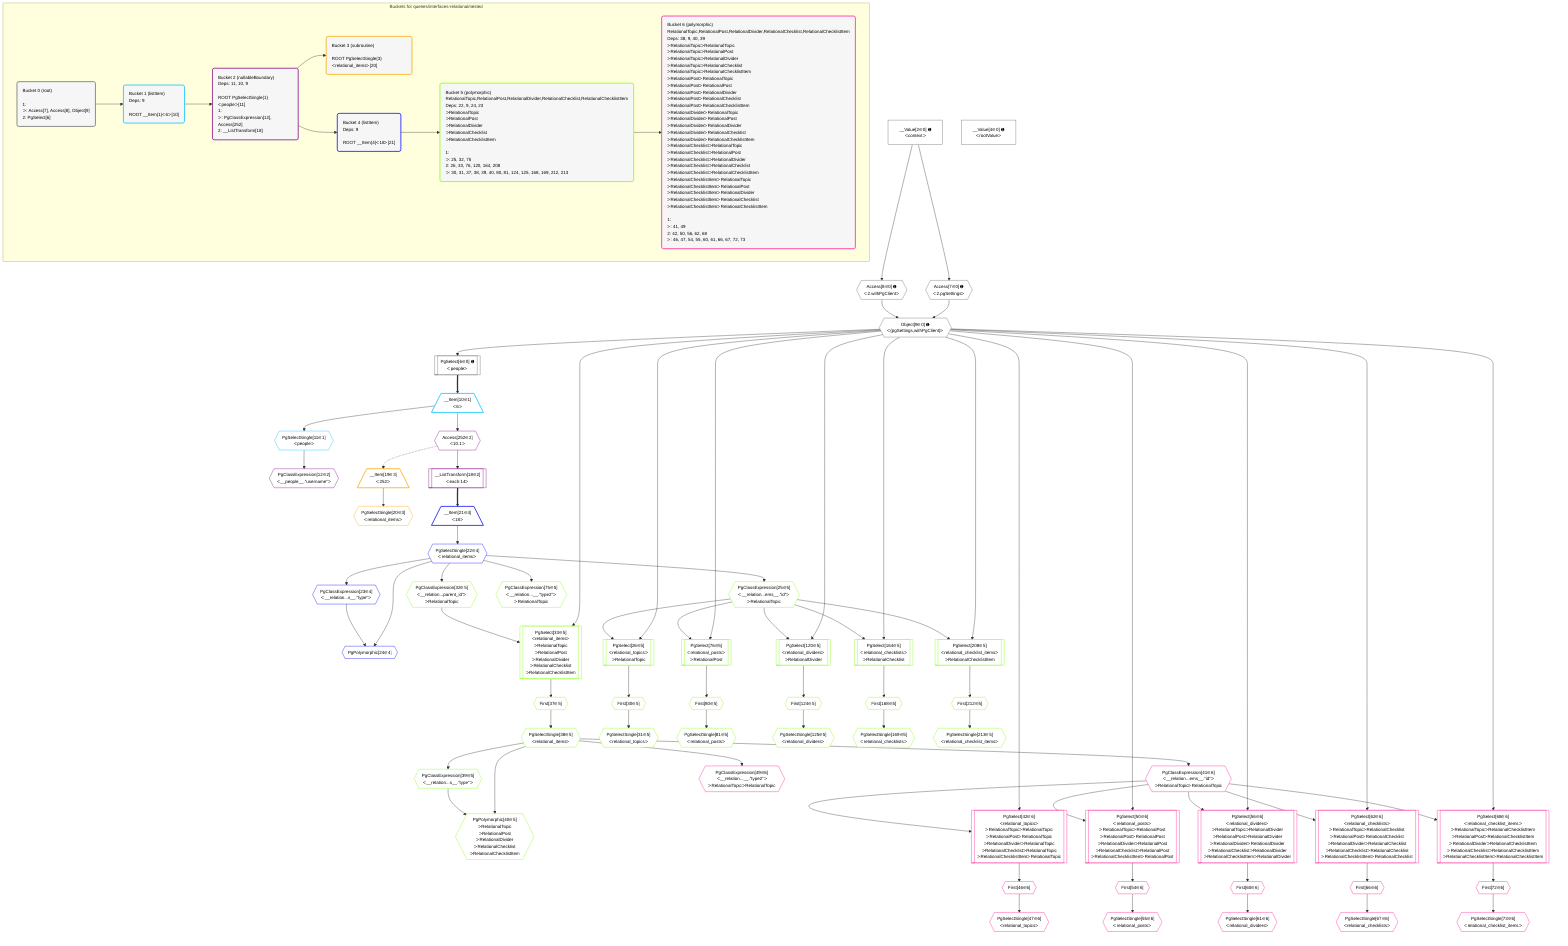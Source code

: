%%{init: {'themeVariables': { 'fontSize': '12px'}}}%%
graph TD
    classDef path fill:#eee,stroke:#000,color:#000
    classDef plan fill:#fff,stroke-width:1px,color:#000
    classDef itemplan fill:#fff,stroke-width:2px,color:#000
    classDef unbatchedplan fill:#dff,stroke-width:1px,color:#000
    classDef sideeffectplan fill:#fcc,stroke-width:2px,color:#000
    classDef bucket fill:#f6f6f6,color:#000,stroke-width:2px,text-align:left


    %% plan dependencies
    Object9{{"Object[9∈0] ➊<br />ᐸ{pgSettings,withPgClient}ᐳ"}}:::plan
    Access7{{"Access[7∈0] ➊<br />ᐸ2.pgSettingsᐳ"}}:::plan
    Access8{{"Access[8∈0] ➊<br />ᐸ2.withPgClientᐳ"}}:::plan
    Access7 & Access8 --> Object9
    PgSelect6[["PgSelect[6∈0] ➊<br />ᐸpeopleᐳ"]]:::plan
    Object9 --> PgSelect6
    __Value2["__Value[2∈0] ➊<br />ᐸcontextᐳ"]:::plan
    __Value2 --> Access7
    __Value2 --> Access8
    __Value4["__Value[4∈0] ➊<br />ᐸrootValueᐳ"]:::plan
    __Item10[/"__Item[10∈1]<br />ᐸ6ᐳ"\]:::itemplan
    PgSelect6 ==> __Item10
    PgSelectSingle11{{"PgSelectSingle[11∈1]<br />ᐸpeopleᐳ"}}:::plan
    __Item10 --> PgSelectSingle11
    PgClassExpression12{{"PgClassExpression[12∈2]<br />ᐸ__people__.”username”ᐳ"}}:::plan
    PgSelectSingle11 --> PgClassExpression12
    __ListTransform18[["__ListTransform[18∈2]<br />ᐸeach:14ᐳ"]]:::plan
    Access252{{"Access[252∈2]<br />ᐸ10.1ᐳ"}}:::plan
    Access252 --> __ListTransform18
    __Item10 --> Access252
    __Item19[/"__Item[19∈3]<br />ᐸ252ᐳ"\]:::itemplan
    Access252 -.-> __Item19
    PgSelectSingle20{{"PgSelectSingle[20∈3]<br />ᐸrelational_itemsᐳ"}}:::plan
    __Item19 --> PgSelectSingle20
    PgPolymorphic24{{"PgPolymorphic[24∈4]"}}:::plan
    PgSelectSingle22{{"PgSelectSingle[22∈4]<br />ᐸrelational_itemsᐳ"}}:::plan
    PgClassExpression23{{"PgClassExpression[23∈4]<br />ᐸ__relation...s__.”type”ᐳ"}}:::plan
    PgSelectSingle22 & PgClassExpression23 --> PgPolymorphic24
    __Item21[/"__Item[21∈4]<br />ᐸ18ᐳ"\]:::itemplan
    __ListTransform18 ==> __Item21
    __Item21 --> PgSelectSingle22
    PgSelectSingle22 --> PgClassExpression23
    PgSelect26[["PgSelect[26∈5]<br />ᐸrelational_topicsᐳ<br />ᐳRelationalTopic"]]:::plan
    PgClassExpression25{{"PgClassExpression[25∈5]<br />ᐸ__relation...ems__.”id”ᐳ<br />ᐳRelationalTopic"}}:::plan
    Object9 & PgClassExpression25 --> PgSelect26
    PgSelect33[["PgSelect[33∈5]<br />ᐸrelational_itemsᐳ<br />ᐳRelationalTopic<br />ᐳRelationalPost<br />ᐳRelationalDivider<br />ᐳRelationalChecklist<br />ᐳRelationalChecklistItem"]]:::plan
    PgClassExpression32{{"PgClassExpression[32∈5]<br />ᐸ__relation...parent_id”ᐳ<br />ᐳRelationalTopic"}}:::plan
    Object9 & PgClassExpression32 --> PgSelect33
    PgPolymorphic40{{"PgPolymorphic[40∈5]<br />ᐳRelationalTopic<br />ᐳRelationalPost<br />ᐳRelationalDivider<br />ᐳRelationalChecklist<br />ᐳRelationalChecklistItem"}}:::plan
    PgSelectSingle38{{"PgSelectSingle[38∈5]<br />ᐸrelational_itemsᐳ"}}:::plan
    PgClassExpression39{{"PgClassExpression[39∈5]<br />ᐸ__relation...s__.”type”ᐳ"}}:::plan
    PgSelectSingle38 & PgClassExpression39 --> PgPolymorphic40
    PgSelect76[["PgSelect[76∈5]<br />ᐸrelational_postsᐳ<br />ᐳRelationalPost"]]:::plan
    Object9 & PgClassExpression25 --> PgSelect76
    PgSelect120[["PgSelect[120∈5]<br />ᐸrelational_dividersᐳ<br />ᐳRelationalDivider"]]:::plan
    Object9 & PgClassExpression25 --> PgSelect120
    PgSelect164[["PgSelect[164∈5]<br />ᐸrelational_checklistsᐳ<br />ᐳRelationalChecklist"]]:::plan
    Object9 & PgClassExpression25 --> PgSelect164
    PgSelect208[["PgSelect[208∈5]<br />ᐸrelational_checklist_itemsᐳ<br />ᐳRelationalChecklistItem"]]:::plan
    Object9 & PgClassExpression25 --> PgSelect208
    PgSelectSingle22 --> PgClassExpression25
    First30{{"First[30∈5]"}}:::plan
    PgSelect26 --> First30
    PgSelectSingle31{{"PgSelectSingle[31∈5]<br />ᐸrelational_topicsᐳ"}}:::plan
    First30 --> PgSelectSingle31
    PgSelectSingle22 --> PgClassExpression32
    First37{{"First[37∈5]"}}:::plan
    PgSelect33 --> First37
    First37 --> PgSelectSingle38
    PgSelectSingle38 --> PgClassExpression39
    PgClassExpression75{{"PgClassExpression[75∈5]<br />ᐸ__relation...__.”type2”ᐳ<br />ᐳRelationalTopic"}}:::plan
    PgSelectSingle22 --> PgClassExpression75
    First80{{"First[80∈5]"}}:::plan
    PgSelect76 --> First80
    PgSelectSingle81{{"PgSelectSingle[81∈5]<br />ᐸrelational_postsᐳ"}}:::plan
    First80 --> PgSelectSingle81
    First124{{"First[124∈5]"}}:::plan
    PgSelect120 --> First124
    PgSelectSingle125{{"PgSelectSingle[125∈5]<br />ᐸrelational_dividersᐳ"}}:::plan
    First124 --> PgSelectSingle125
    First168{{"First[168∈5]"}}:::plan
    PgSelect164 --> First168
    PgSelectSingle169{{"PgSelectSingle[169∈5]<br />ᐸrelational_checklistsᐳ"}}:::plan
    First168 --> PgSelectSingle169
    First212{{"First[212∈5]"}}:::plan
    PgSelect208 --> First212
    PgSelectSingle213{{"PgSelectSingle[213∈5]<br />ᐸrelational_checklist_itemsᐳ"}}:::plan
    First212 --> PgSelectSingle213
    PgSelect42[["PgSelect[42∈6]<br />ᐸrelational_topicsᐳ<br />ᐳRelationalTopicᐳRelationalTopic<br />ᐳRelationalPostᐳRelationalTopic<br />ᐳRelationalDividerᐳRelationalTopic<br />ᐳRelationalChecklistᐳRelationalTopic<br />ᐳRelationalChecklistItemᐳRelationalTopic"]]:::plan
    PgClassExpression41{{"PgClassExpression[41∈6]<br />ᐸ__relation...ems__.”id”ᐳ<br />ᐳRelationalTopicᐳRelationalTopic"}}:::plan
    Object9 & PgClassExpression41 --> PgSelect42
    PgSelect50[["PgSelect[50∈6]<br />ᐸrelational_postsᐳ<br />ᐳRelationalTopicᐳRelationalPost<br />ᐳRelationalPostᐳRelationalPost<br />ᐳRelationalDividerᐳRelationalPost<br />ᐳRelationalChecklistᐳRelationalPost<br />ᐳRelationalChecklistItemᐳRelationalPost"]]:::plan
    Object9 & PgClassExpression41 --> PgSelect50
    PgSelect56[["PgSelect[56∈6]<br />ᐸrelational_dividersᐳ<br />ᐳRelationalTopicᐳRelationalDivider<br />ᐳRelationalPostᐳRelationalDivider<br />ᐳRelationalDividerᐳRelationalDivider<br />ᐳRelationalChecklistᐳRelationalDivider<br />ᐳRelationalChecklistItemᐳRelationalDivider"]]:::plan
    Object9 & PgClassExpression41 --> PgSelect56
    PgSelect62[["PgSelect[62∈6]<br />ᐸrelational_checklistsᐳ<br />ᐳRelationalTopicᐳRelationalChecklist<br />ᐳRelationalPostᐳRelationalChecklist<br />ᐳRelationalDividerᐳRelationalChecklist<br />ᐳRelationalChecklistᐳRelationalChecklist<br />ᐳRelationalChecklistItemᐳRelationalChecklist"]]:::plan
    Object9 & PgClassExpression41 --> PgSelect62
    PgSelect68[["PgSelect[68∈6]<br />ᐸrelational_checklist_itemsᐳ<br />ᐳRelationalTopicᐳRelationalChecklistItem<br />ᐳRelationalPostᐳRelationalChecklistItem<br />ᐳRelationalDividerᐳRelationalChecklistItem<br />ᐳRelationalChecklistᐳRelationalChecklistItem<br />ᐳRelationalChecklistItemᐳRelationalChecklistItem"]]:::plan
    Object9 & PgClassExpression41 --> PgSelect68
    PgSelectSingle38 --> PgClassExpression41
    First46{{"First[46∈6]"}}:::plan
    PgSelect42 --> First46
    PgSelectSingle47{{"PgSelectSingle[47∈6]<br />ᐸrelational_topicsᐳ"}}:::plan
    First46 --> PgSelectSingle47
    PgClassExpression49{{"PgClassExpression[49∈6]<br />ᐸ__relation...__.”type2”ᐳ<br />ᐳRelationalTopicᐳRelationalTopic"}}:::plan
    PgSelectSingle38 --> PgClassExpression49
    First54{{"First[54∈6]"}}:::plan
    PgSelect50 --> First54
    PgSelectSingle55{{"PgSelectSingle[55∈6]<br />ᐸrelational_postsᐳ"}}:::plan
    First54 --> PgSelectSingle55
    First60{{"First[60∈6]"}}:::plan
    PgSelect56 --> First60
    PgSelectSingle61{{"PgSelectSingle[61∈6]<br />ᐸrelational_dividersᐳ"}}:::plan
    First60 --> PgSelectSingle61
    First66{{"First[66∈6]"}}:::plan
    PgSelect62 --> First66
    PgSelectSingle67{{"PgSelectSingle[67∈6]<br />ᐸrelational_checklistsᐳ"}}:::plan
    First66 --> PgSelectSingle67
    First72{{"First[72∈6]"}}:::plan
    PgSelect68 --> First72
    PgSelectSingle73{{"PgSelectSingle[73∈6]<br />ᐸrelational_checklist_itemsᐳ"}}:::plan
    First72 --> PgSelectSingle73

    %% define steps

    subgraph "Buckets for queries/interfaces-relational/nested"
    Bucket0("Bucket 0 (root)<br /><br />1: <br />ᐳ: Access[7], Access[8], Object[9]<br />2: PgSelect[6]"):::bucket
    classDef bucket0 stroke:#696969
    class Bucket0,__Value2,__Value4,PgSelect6,Access7,Access8,Object9 bucket0
    Bucket1("Bucket 1 (listItem)<br />Deps: 9<br /><br />ROOT __Item{1}ᐸ6ᐳ[10]"):::bucket
    classDef bucket1 stroke:#00bfff
    class Bucket1,__Item10,PgSelectSingle11 bucket1
    Bucket2("Bucket 2 (nullableBoundary)<br />Deps: 11, 10, 9<br /><br />ROOT PgSelectSingle{1}ᐸpeopleᐳ[11]<br />1: <br />ᐳ: PgClassExpression[12], Access[252]<br />2: __ListTransform[18]"):::bucket
    classDef bucket2 stroke:#7f007f
    class Bucket2,PgClassExpression12,__ListTransform18,Access252 bucket2
    Bucket3("Bucket 3 (subroutine)<br /><br />ROOT PgSelectSingle{3}ᐸrelational_itemsᐳ[20]"):::bucket
    classDef bucket3 stroke:#ffa500
    class Bucket3,__Item19,PgSelectSingle20 bucket3
    Bucket4("Bucket 4 (listItem)<br />Deps: 9<br /><br />ROOT __Item{4}ᐸ18ᐳ[21]"):::bucket
    classDef bucket4 stroke:#0000ff
    class Bucket4,__Item21,PgSelectSingle22,PgClassExpression23,PgPolymorphic24 bucket4
    Bucket5("Bucket 5 (polymorphic)<br />RelationalTopic,RelationalPost,RelationalDivider,RelationalChecklist,RelationalChecklistItem<br />Deps: 22, 9, 24, 23<br />ᐳRelationalTopic<br />ᐳRelationalPost<br />ᐳRelationalDivider<br />ᐳRelationalChecklist<br />ᐳRelationalChecklistItem<br /><br />1: <br />ᐳ: 25, 32, 75<br />2: 26, 33, 76, 120, 164, 208<br />ᐳ: 30, 31, 37, 38, 39, 40, 80, 81, 124, 125, 168, 169, 212, 213"):::bucket
    classDef bucket5 stroke:#7fff00
    class Bucket5,PgClassExpression25,PgSelect26,First30,PgSelectSingle31,PgClassExpression32,PgSelect33,First37,PgSelectSingle38,PgClassExpression39,PgPolymorphic40,PgClassExpression75,PgSelect76,First80,PgSelectSingle81,PgSelect120,First124,PgSelectSingle125,PgSelect164,First168,PgSelectSingle169,PgSelect208,First212,PgSelectSingle213 bucket5
    Bucket6("Bucket 6 (polymorphic)<br />RelationalTopic,RelationalPost,RelationalDivider,RelationalChecklist,RelationalChecklistItem<br />Deps: 38, 9, 40, 39<br />ᐳRelationalTopicᐳRelationalTopic<br />ᐳRelationalTopicᐳRelationalPost<br />ᐳRelationalTopicᐳRelationalDivider<br />ᐳRelationalTopicᐳRelationalChecklist<br />ᐳRelationalTopicᐳRelationalChecklistItem<br />ᐳRelationalPostᐳRelationalTopic<br />ᐳRelationalPostᐳRelationalPost<br />ᐳRelationalPostᐳRelationalDivider<br />ᐳRelationalPostᐳRelationalChecklist<br />ᐳRelationalPostᐳRelationalChecklistItem<br />ᐳRelationalDividerᐳRelationalTopic<br />ᐳRelationalDividerᐳRelationalPost<br />ᐳRelationalDividerᐳRelationalDivider<br />ᐳRelationalDividerᐳRelationalChecklist<br />ᐳRelationalDividerᐳRelationalChecklistItem<br />ᐳRelationalChecklistᐳRelationalTopic<br />ᐳRelationalChecklistᐳRelationalPost<br />ᐳRelationalChecklistᐳRelationalDivider<br />ᐳRelationalChecklistᐳRelationalChecklist<br />ᐳRelationalChecklistᐳRelationalChecklistItem<br />ᐳRelationalChecklistItemᐳRelationalTopic<br />ᐳRelationalChecklistItemᐳRelationalPost<br />ᐳRelationalChecklistItemᐳRelationalDivider<br />ᐳRelationalChecklistItemᐳRelationalChecklist<br />ᐳRelationalChecklistItemᐳRelationalChecklistItem<br /><br />1: <br />ᐳ: 41, 49<br />2: 42, 50, 56, 62, 68<br />ᐳ: 46, 47, 54, 55, 60, 61, 66, 67, 72, 73"):::bucket
    classDef bucket6 stroke:#ff1493
    class Bucket6,PgClassExpression41,PgSelect42,First46,PgSelectSingle47,PgClassExpression49,PgSelect50,First54,PgSelectSingle55,PgSelect56,First60,PgSelectSingle61,PgSelect62,First66,PgSelectSingle67,PgSelect68,First72,PgSelectSingle73 bucket6
    Bucket0 --> Bucket1
    Bucket1 --> Bucket2
    Bucket2 --> Bucket3 & Bucket4
    Bucket4 --> Bucket5
    Bucket5 --> Bucket6
    end